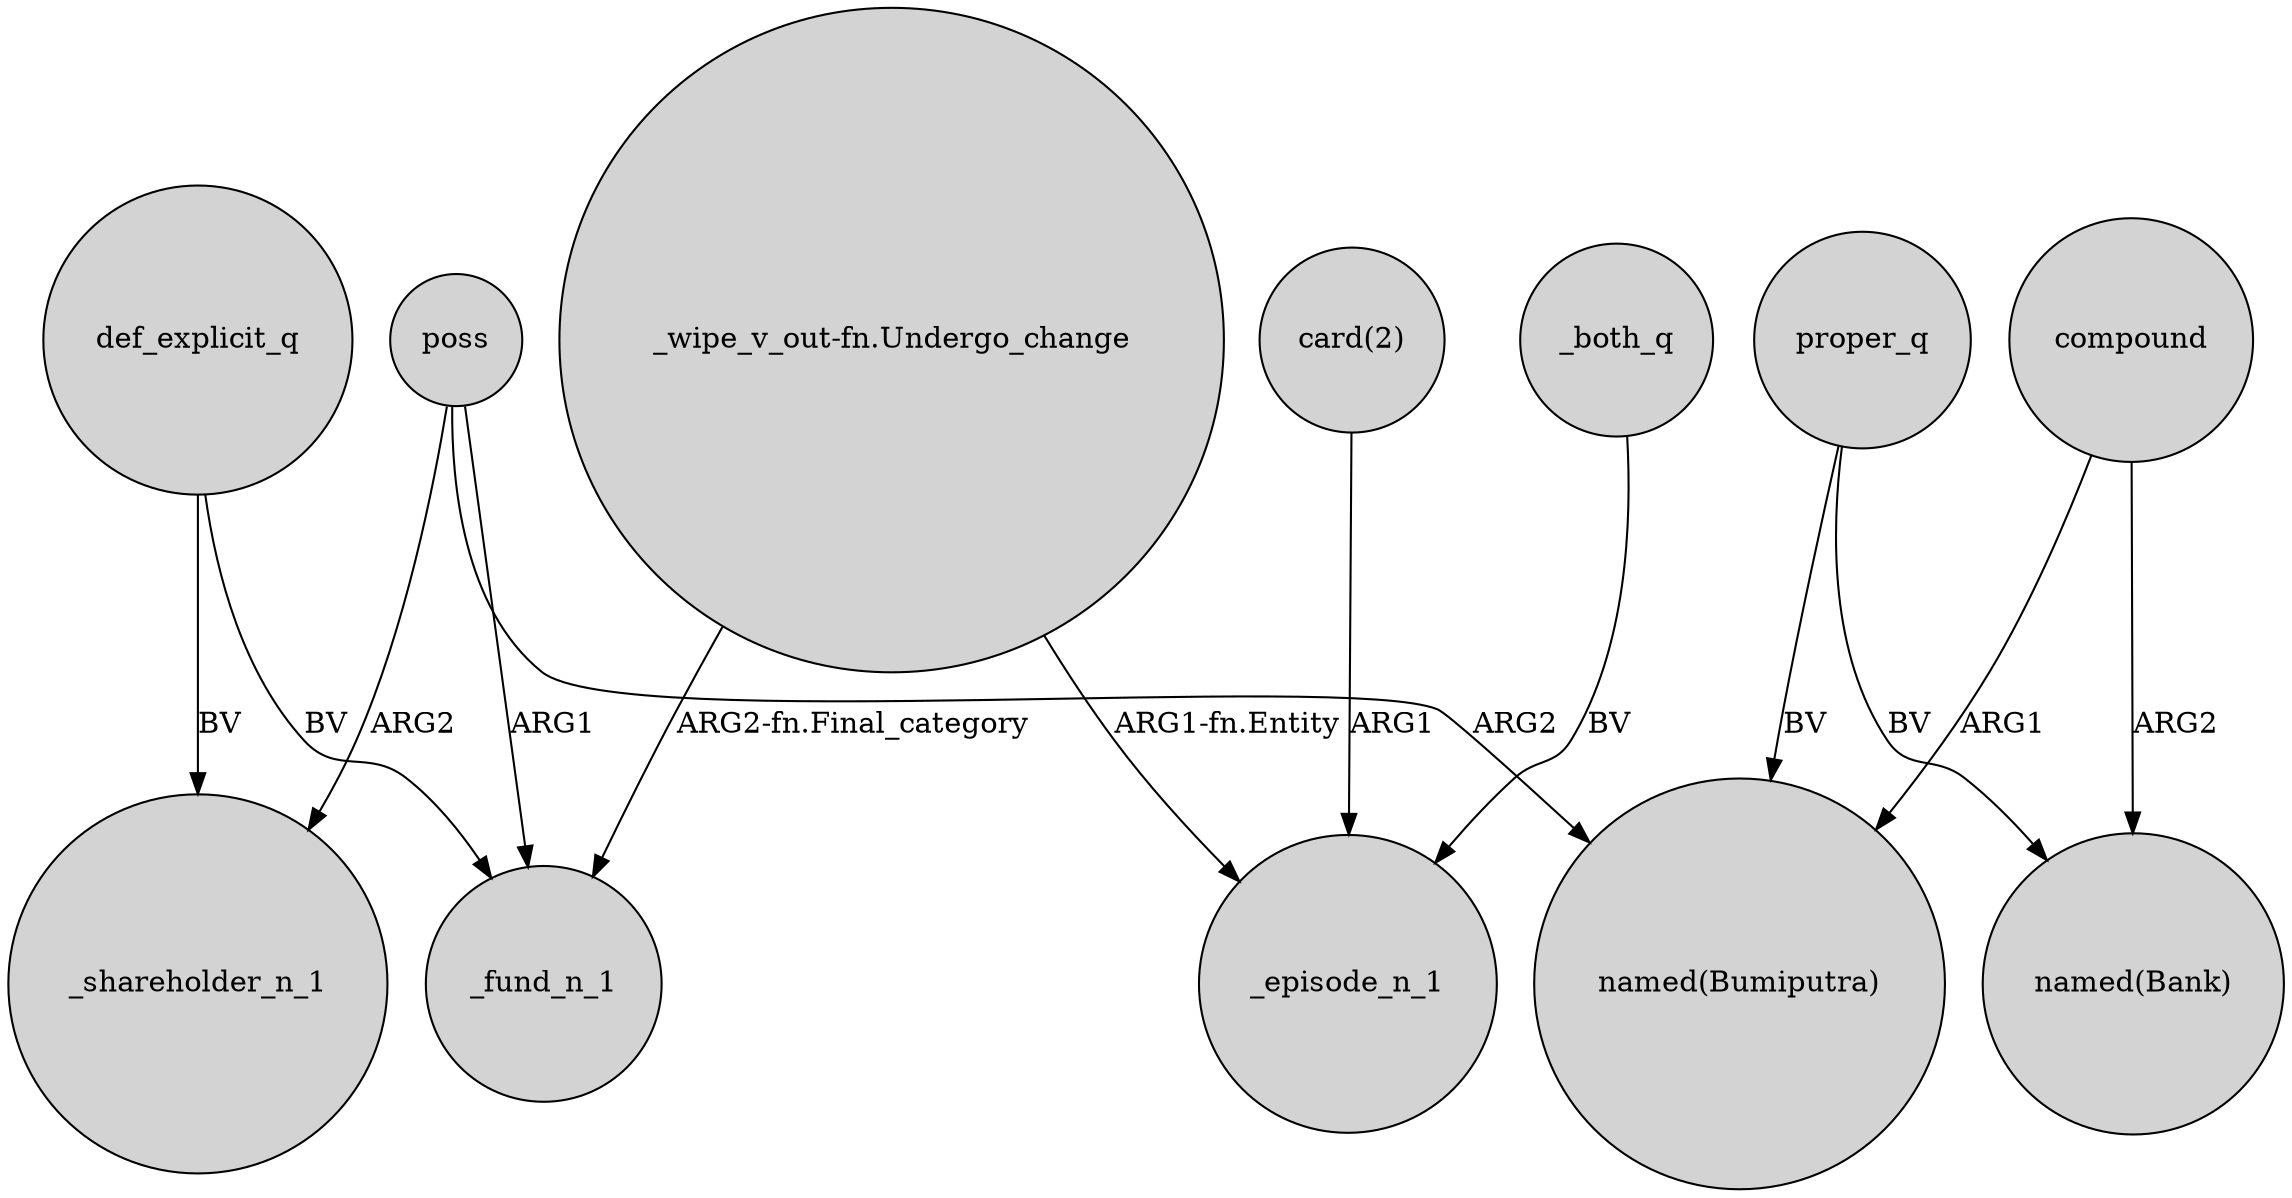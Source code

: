 digraph {
	node [shape=circle style=filled]
	poss -> _fund_n_1 [label=ARG1]
	def_explicit_q -> _shareholder_n_1 [label=BV]
	"_wipe_v_out-fn.Undergo_change" -> _fund_n_1 [label="ARG2-fn.Final_category"]
	compound -> "named(Bank)" [label=ARG2]
	def_explicit_q -> _fund_n_1 [label=BV]
	"card(2)" -> _episode_n_1 [label=ARG1]
	poss -> _shareholder_n_1 [label=ARG2]
	"_wipe_v_out-fn.Undergo_change" -> _episode_n_1 [label="ARG1-fn.Entity"]
	proper_q -> "named(Bumiputra)" [label=BV]
	compound -> "named(Bumiputra)" [label=ARG1]
	poss -> "named(Bumiputra)" [label=ARG2]
	proper_q -> "named(Bank)" [label=BV]
	_both_q -> _episode_n_1 [label=BV]
}
